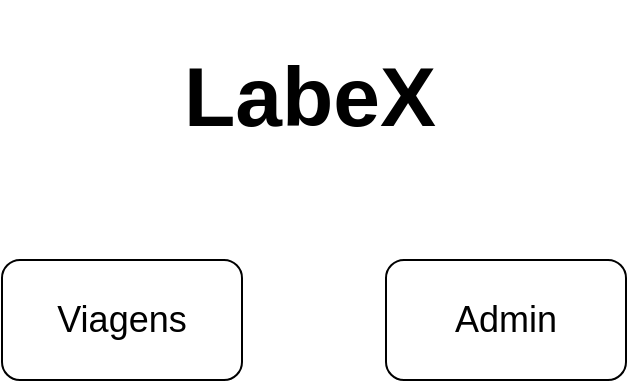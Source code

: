 <mxfile version="17.4.3" type="device" pages="7"><diagram id="0Jther94cfLfmynXB72U" name="Page-1"><mxGraphModel dx="1422" dy="762" grid="1" gridSize="10" guides="1" tooltips="1" connect="1" arrows="1" fold="1" page="1" pageScale="1" pageWidth="827" pageHeight="1169" background="none" math="0" shadow="0"><root><mxCell id="0"/><mxCell id="1" parent="0"/><mxCell id="aO0zNy20UuZ-IbMF9QKh-2" value="&lt;font style=&quot;font-size: 18px&quot;&gt;Viagens&lt;/font&gt;" style="rounded=1;whiteSpace=wrap;html=1;" vertex="1" parent="1"><mxGeometry x="258" y="400" width="120" height="60" as="geometry"/></mxCell><mxCell id="aO0zNy20UuZ-IbMF9QKh-4" value="&lt;font style=&quot;font-size: 18px&quot;&gt;Admin&lt;/font&gt;" style="rounded=1;whiteSpace=wrap;html=1;" vertex="1" parent="1"><mxGeometry x="450" y="400" width="120" height="60" as="geometry"/></mxCell><mxCell id="aO0zNy20UuZ-IbMF9QKh-5" value="&lt;h1&gt;&lt;font style=&quot;font-size: 42px&quot;&gt;LabeX&lt;/font&gt;&lt;/h1&gt;" style="text;html=1;strokeColor=none;fillColor=none;spacing=5;spacingTop=-20;whiteSpace=wrap;overflow=hidden;rounded=0;fontSize=18;" vertex="1" parent="1"><mxGeometry x="344" y="280" width="140" height="80" as="geometry"/></mxCell></root></mxGraphModel></diagram><diagram id="5sPibcJanGXFgZteqCum" name="Page-2"><mxGraphModel dx="1422" dy="1931" grid="1" gridSize="10" guides="1" tooltips="1" connect="1" arrows="1" fold="1" page="1" pageScale="1" pageWidth="827" pageHeight="1169" math="0" shadow="0"><root><mxCell id="0"/><mxCell id="1" parent="0"/><mxCell id="ppcW78UhkFrvSM0SwPn_-2" value="" style="rounded=0;whiteSpace=wrap;html=1;fontSize=36;" vertex="1" parent="1"><mxGeometry x="159" y="110" width="510" height="200" as="geometry"/></mxCell><mxCell id="ppcW78UhkFrvSM0SwPn_-7" value="" style="rounded=0;whiteSpace=wrap;html=1;fontSize=36;" vertex="1" parent="1"><mxGeometry x="159" y="330" width="510" height="200" as="geometry"/></mxCell><mxCell id="ppcW78UhkFrvSM0SwPn_-8" value="" style="rounded=0;whiteSpace=wrap;html=1;fontSize=36;" vertex="1" parent="1"><mxGeometry x="159" y="550" width="510" height="200" as="geometry"/></mxCell><mxCell id="ppcW78UhkFrvSM0SwPn_-10" value="&#10;&#10;&lt;h1 style=&quot;color: rgb(0, 0, 0); font-family: helvetica; font-style: normal; letter-spacing: normal; text-align: left; text-indent: 0px; text-transform: none; word-spacing: 0px; background-color: rgb(248, 249, 250);&quot;&gt;&lt;font style=&quot;font-size: 36px&quot;&gt;Lista de Viagens&lt;/font&gt;&lt;/h1&gt;&#10;&#10;" style="rounded=0;whiteSpace=wrap;html=1;fontSize=10;" vertex="1" parent="1"><mxGeometry x="4" y="20" width="820" height="60" as="geometry"/></mxCell><mxCell id="ppcW78UhkFrvSM0SwPn_-12" value="Voltar" style="rounded=1;whiteSpace=wrap;html=1;fontSize=12;" vertex="1" parent="1"><mxGeometry x="20" y="30" width="80" height="40" as="geometry"/></mxCell><mxCell id="ppcW78UhkFrvSM0SwPn_-13" value="Inscrever-se" style="rounded=1;whiteSpace=wrap;html=1;fontSize=10;" vertex="1" parent="1"><mxGeometry x="730" y="30" width="83" height="40" as="geometry"/></mxCell></root></mxGraphModel></diagram><diagram name="Page-3" id="oc9nFD3VWIYaUkNiYCda"><mxGraphModel dx="1422" dy="705" grid="1" gridSize="10" guides="1" tooltips="1" connect="1" arrows="1" fold="1" page="1" pageScale="1" pageWidth="827" pageHeight="1169" math="0" shadow="0"><root><mxCell id="xmqlf-JzmDYNTm_VSaX_-0"/><mxCell id="xmqlf-JzmDYNTm_VSaX_-1" parent="xmqlf-JzmDYNTm_VSaX_-0"/><mxCell id="xmqlf-JzmDYNTm_VSaX_-5" value="&lt;h1&gt;&lt;font style=&quot;font-size: 36px&quot; color=&quot;#0f0000&quot;&gt;Inscreva-se para uma viagem&lt;/font&gt;&lt;/h1&gt;" style="rounded=0;whiteSpace=wrap;html=1;fontSize=10;" vertex="1" parent="xmqlf-JzmDYNTm_VSaX_-1"><mxGeometry x="4" y="20" width="820" height="60" as="geometry"/></mxCell><mxCell id="xmqlf-JzmDYNTm_VSaX_-6" value="Voltar" style="rounded=1;whiteSpace=wrap;html=1;fontSize=12;" vertex="1" parent="xmqlf-JzmDYNTm_VSaX_-1"><mxGeometry x="20" y="30" width="80" height="40" as="geometry"/></mxCell><mxCell id="xmqlf-JzmDYNTm_VSaX_-7" value="&lt;font style=&quot;font-size: 12px&quot;&gt;Enviar&lt;/font&gt;" style="rounded=1;whiteSpace=wrap;html=1;fontSize=10;" vertex="1" parent="xmqlf-JzmDYNTm_VSaX_-1"><mxGeometry x="372.5" y="565" width="83" height="40" as="geometry"/></mxCell><mxCell id="2dALvkHnA4SRweILmsI6-0" value="&amp;nbsp; &amp;nbsp;Escolha uma viagem" style="rounded=1;whiteSpace=wrap;html=1;fontSize=12;fontColor=#0F0000;align=left;" vertex="1" parent="xmqlf-JzmDYNTm_VSaX_-1"><mxGeometry x="189" y="130" width="450" height="50" as="geometry"/></mxCell><mxCell id="2dALvkHnA4SRweILmsI6-1" value="&amp;nbsp; &amp;nbsp;Nome" style="rounded=1;whiteSpace=wrap;html=1;fontSize=12;fontColor=#0F0000;align=left;" vertex="1" parent="xmqlf-JzmDYNTm_VSaX_-1"><mxGeometry x="189" y="200" width="450" height="50" as="geometry"/></mxCell><mxCell id="2dALvkHnA4SRweILmsI6-2" value="&amp;nbsp; &amp;nbsp;Idade" style="rounded=1;whiteSpace=wrap;html=1;fontSize=12;fontColor=#0F0000;align=left;" vertex="1" parent="xmqlf-JzmDYNTm_VSaX_-1"><mxGeometry x="189" y="270" width="450" height="50" as="geometry"/></mxCell><mxCell id="2dALvkHnA4SRweILmsI6-3" value="&amp;nbsp; &amp;nbsp;Texto de Candidatura" style="rounded=1;whiteSpace=wrap;html=1;fontSize=12;fontColor=#0F0000;align=left;" vertex="1" parent="xmqlf-JzmDYNTm_VSaX_-1"><mxGeometry x="189" y="340" width="450" height="50" as="geometry"/></mxCell><mxCell id="2dALvkHnA4SRweILmsI6-4" value="&amp;nbsp; &amp;nbsp;Profissão" style="rounded=1;whiteSpace=wrap;html=1;fontSize=12;fontColor=#0F0000;align=left;" vertex="1" parent="xmqlf-JzmDYNTm_VSaX_-1"><mxGeometry x="189" y="410" width="450" height="50" as="geometry"/></mxCell><mxCell id="2dALvkHnA4SRweILmsI6-5" value="&amp;nbsp; &amp;nbsp;Escolha um País" style="rounded=1;whiteSpace=wrap;html=1;fontSize=12;fontColor=#0F0000;align=left;" vertex="1" parent="xmqlf-JzmDYNTm_VSaX_-1"><mxGeometry x="189" y="480" width="450" height="50" as="geometry"/></mxCell></root></mxGraphModel></diagram><diagram name="Page-4" id="25WSYRNt7ZruK0QJ0Ad6"><mxGraphModel dx="1422" dy="705" grid="1" gridSize="10" guides="1" tooltips="1" connect="1" arrows="1" fold="1" page="1" pageScale="1" pageWidth="827" pageHeight="1169" math="0" shadow="0"><root><mxCell id="LmC55LTtS0vtk8zVYTv2-0"/><mxCell id="LmC55LTtS0vtk8zVYTv2-1" parent="LmC55LTtS0vtk8zVYTv2-0"/><mxCell id="IOIwibsCVVQqPCd_SzWC-5" value="" style="rounded=1;whiteSpace=wrap;html=1;fontSize=12;fontColor=#0F0000;" vertex="1" parent="LmC55LTtS0vtk8zVYTv2-1"><mxGeometry x="160" y="260" width="510" height="310" as="geometry"/></mxCell><mxCell id="IOIwibsCVVQqPCd_SzWC-6" value="&lt;h1&gt;&lt;font style=&quot;font-size: 42px&quot;&gt;Login&lt;/font&gt;&lt;/h1&gt;" style="text;html=1;strokeColor=none;fillColor=none;spacing=5;spacingTop=-20;whiteSpace=wrap;overflow=hidden;rounded=0;fontSize=18;" vertex="1" parent="LmC55LTtS0vtk8zVYTv2-1"><mxGeometry x="344" y="270" width="140" height="80" as="geometry"/></mxCell><mxCell id="IOIwibsCVVQqPCd_SzWC-7" value="&lt;font style=&quot;font-size: 12px&quot;&gt;Entrar&lt;/font&gt;" style="rounded=1;whiteSpace=wrap;html=1;fontSize=10;" vertex="1" parent="LmC55LTtS0vtk8zVYTv2-1"><mxGeometry x="484" y="505" width="83" height="40" as="geometry"/></mxCell><mxCell id="IOIwibsCVVQqPCd_SzWC-8" value="&amp;nbsp; &amp;nbsp;E-mail" style="rounded=1;whiteSpace=wrap;html=1;fontSize=12;fontColor=#0F0000;align=left;" vertex="1" parent="LmC55LTtS0vtk8zVYTv2-1"><mxGeometry x="189" y="350" width="450" height="50" as="geometry"/></mxCell><mxCell id="IOIwibsCVVQqPCd_SzWC-9" value="&amp;nbsp; &amp;nbsp;Senha" style="rounded=1;whiteSpace=wrap;html=1;fontSize=12;fontColor=#0F0000;align=left;" vertex="1" parent="LmC55LTtS0vtk8zVYTv2-1"><mxGeometry x="189" y="420" width="450" height="50" as="geometry"/></mxCell><mxCell id="IOIwibsCVVQqPCd_SzWC-10" value="&lt;font style=&quot;font-size: 12px&quot;&gt;Voltar&lt;/font&gt;" style="rounded=1;whiteSpace=wrap;html=1;fontSize=10;" vertex="1" parent="LmC55LTtS0vtk8zVYTv2-1"><mxGeometry x="280" y="505" width="83" height="40" as="geometry"/></mxCell></root></mxGraphModel></diagram><diagram name="Page-5" id="R789xnxymrI6qDaZLCpE"><mxGraphModel dx="1422" dy="1874" grid="1" gridSize="10" guides="1" tooltips="1" connect="1" arrows="1" fold="1" page="1" pageScale="1" pageWidth="827" pageHeight="1169" math="0" shadow="0"><root><mxCell id="cIH_I_ROwTO6CvI0JMtS-0"/><mxCell id="cIH_I_ROwTO6CvI0JMtS-1" parent="cIH_I_ROwTO6CvI0JMtS-0"/><mxCell id="cIH_I_ROwTO6CvI0JMtS-2" value="" style="rounded=0;whiteSpace=wrap;html=1;fontSize=36;" vertex="1" parent="cIH_I_ROwTO6CvI0JMtS-1"><mxGeometry x="159" y="180" width="510" height="80" as="geometry"/></mxCell><mxCell id="cIH_I_ROwTO6CvI0JMtS-5" value="&lt;br&gt;&lt;br&gt;&lt;h1 style=&quot;color: rgb(0 , 0 , 0) ; font-family: &amp;#34;helvetica&amp;#34; ; font-style: normal ; letter-spacing: normal ; text-align: left ; text-indent: 0px ; text-transform: none ; word-spacing: 0px ; background-color: rgb(248 , 249 , 250)&quot;&gt;&lt;font style=&quot;font-size: 36px&quot;&gt;Painel Administrativo&lt;/font&gt;&lt;/h1&gt;&lt;br&gt;" style="rounded=0;whiteSpace=wrap;html=1;fontSize=10;" vertex="1" parent="cIH_I_ROwTO6CvI0JMtS-1"><mxGeometry x="4" y="20" width="820" height="60" as="geometry"/></mxCell><mxCell id="DtUWh9eXchK1PnJpfUGx-0" value="" style="rounded=0;whiteSpace=wrap;html=1;fontSize=36;" vertex="1" parent="cIH_I_ROwTO6CvI0JMtS-1"><mxGeometry x="159" y="280" width="510" height="80" as="geometry"/></mxCell><mxCell id="DtUWh9eXchK1PnJpfUGx-1" value="" style="rounded=0;whiteSpace=wrap;html=1;fontSize=36;" vertex="1" parent="cIH_I_ROwTO6CvI0JMtS-1"><mxGeometry x="159" y="380" width="510" height="80" as="geometry"/></mxCell><mxCell id="DtUWh9eXchK1PnJpfUGx-2" value="" style="rounded=0;whiteSpace=wrap;html=1;fontSize=36;" vertex="1" parent="cIH_I_ROwTO6CvI0JMtS-1"><mxGeometry x="159" y="480" width="510" height="80" as="geometry"/></mxCell><mxCell id="DtUWh9eXchK1PnJpfUGx-3" value="" style="rounded=1;whiteSpace=wrap;html=1;fontSize=12;fontColor=#0F0000;" vertex="1" parent="cIH_I_ROwTO6CvI0JMtS-1"><mxGeometry x="219" y="100" width="390" height="60" as="geometry"/></mxCell><mxCell id="DtUWh9eXchK1PnJpfUGx-5" value="Voltar" style="rounded=1;whiteSpace=wrap;html=1;fontSize=12;" vertex="1" parent="cIH_I_ROwTO6CvI0JMtS-1"><mxGeometry x="247.5" y="110" width="80" height="40" as="geometry"/></mxCell><mxCell id="DtUWh9eXchK1PnJpfUGx-6" value="Logout" style="rounded=1;whiteSpace=wrap;html=1;fontSize=12;" vertex="1" parent="cIH_I_ROwTO6CvI0JMtS-1"><mxGeometry x="497.5" y="110" width="83" height="40" as="geometry"/></mxCell><mxCell id="DtUWh9eXchK1PnJpfUGx-7" value="Criar Viagem" style="rounded=1;whiteSpace=wrap;html=1;fontSize=12;" vertex="1" parent="cIH_I_ROwTO6CvI0JMtS-1"><mxGeometry x="371.5" y="110" width="80" height="40" as="geometry"/></mxCell><mxCell id="DtUWh9eXchK1PnJpfUGx-9" value="" style="rounded=0;whiteSpace=wrap;html=1;fontSize=36;" vertex="1" parent="cIH_I_ROwTO6CvI0JMtS-1"><mxGeometry x="159" y="584.5" width="510" height="80" as="geometry"/></mxCell></root></mxGraphModel></diagram><diagram name="Page-6" id="34pWi-ErOYP4ZlHYXilC"><mxGraphModel dx="1422" dy="705" grid="1" gridSize="10" guides="1" tooltips="1" connect="1" arrows="1" fold="1" page="1" pageScale="1" pageWidth="827" pageHeight="1169" math="0" shadow="0"><root><mxCell id="GJKdf-4OZBT97OhbIpSC-0"/><mxCell id="GJKdf-4OZBT97OhbIpSC-1" parent="GJKdf-4OZBT97OhbIpSC-0"/><mxCell id="GJKdf-4OZBT97OhbIpSC-2" value="&lt;h1&gt;&lt;font color=&quot;#0f0000&quot;&gt;&lt;span style=&quot;font-size: 36px&quot;&gt;Planeta&lt;/span&gt;&lt;/font&gt;&lt;/h1&gt;" style="rounded=0;whiteSpace=wrap;html=1;fontSize=10;" vertex="1" parent="GJKdf-4OZBT97OhbIpSC-1"><mxGeometry x="4" y="20" width="820" height="60" as="geometry"/></mxCell><mxCell id="GJKdf-4OZBT97OhbIpSC-3" value="Voltar" style="rounded=1;whiteSpace=wrap;html=1;fontSize=12;" vertex="1" parent="GJKdf-4OZBT97OhbIpSC-1"><mxGeometry x="20" y="30" width="80" height="40" as="geometry"/></mxCell><mxCell id="GJKdf-4OZBT97OhbIpSC-5" value="" style="rounded=1;whiteSpace=wrap;html=1;fontSize=12;fontColor=#0F0000;align=left;" vertex="1" parent="GJKdf-4OZBT97OhbIpSC-1"><mxGeometry x="109" y="100" width="610" height="140" as="geometry"/></mxCell><mxCell id="_pxHNkmEQfnFo8e4UnvC-0" value="&lt;h1&gt;&lt;font color=&quot;#0f0000&quot; style=&quot;font-size: 26px&quot;&gt;Candidatos Pendentes&lt;/font&gt;&lt;/h1&gt;" style="rounded=0;whiteSpace=wrap;html=1;fontSize=10;" vertex="1" parent="GJKdf-4OZBT97OhbIpSC-1"><mxGeometry x="4" y="280" width="820" height="60" as="geometry"/></mxCell><mxCell id="_pxHNkmEQfnFo8e4UnvC-1" value="&lt;h1&gt;&lt;font color=&quot;#0f0000&quot; style=&quot;font-size: 26px&quot;&gt;Candidatos Aprovados&lt;/font&gt;&lt;/h1&gt;" style="rounded=0;whiteSpace=wrap;html=1;fontSize=10;" vertex="1" parent="GJKdf-4OZBT97OhbIpSC-1"><mxGeometry x="4" y="610" width="820" height="60" as="geometry"/></mxCell><mxCell id="_pxHNkmEQfnFo8e4UnvC-3" value="" style="rounded=1;whiteSpace=wrap;html=1;fontSize=26;fontColor=#0F0000;" vertex="1" parent="GJKdf-4OZBT97OhbIpSC-1"><mxGeometry x="74" y="700" width="200" height="60" as="geometry"/></mxCell><mxCell id="_pxHNkmEQfnFo8e4UnvC-4" value="" style="rounded=1;whiteSpace=wrap;html=1;fontSize=26;fontColor=#0F0000;" vertex="1" parent="GJKdf-4OZBT97OhbIpSC-1"><mxGeometry x="314" y="700" width="200" height="60" as="geometry"/></mxCell><mxCell id="_pxHNkmEQfnFo8e4UnvC-5" value="" style="rounded=1;whiteSpace=wrap;html=1;fontSize=26;fontColor=#0F0000;" vertex="1" parent="GJKdf-4OZBT97OhbIpSC-1"><mxGeometry x="553" y="700" width="200" height="60" as="geometry"/></mxCell><mxCell id="_pxHNkmEQfnFo8e4UnvC-6" value="" style="rounded=1;whiteSpace=wrap;html=1;fontSize=26;fontColor=#0F0000;" vertex="1" parent="GJKdf-4OZBT97OhbIpSC-1"><mxGeometry x="74" y="790" width="200" height="60" as="geometry"/></mxCell><mxCell id="_pxHNkmEQfnFo8e4UnvC-7" value="" style="rounded=1;whiteSpace=wrap;html=1;fontSize=26;fontColor=#0F0000;" vertex="1" parent="GJKdf-4OZBT97OhbIpSC-1"><mxGeometry x="314" y="790" width="200" height="60" as="geometry"/></mxCell><mxCell id="_pxHNkmEQfnFo8e4UnvC-8" value="" style="rounded=1;whiteSpace=wrap;html=1;fontSize=26;fontColor=#0F0000;" vertex="1" parent="GJKdf-4OZBT97OhbIpSC-1"><mxGeometry x="553" y="790" width="200" height="60" as="geometry"/></mxCell><mxCell id="_pxHNkmEQfnFo8e4UnvC-9" value="" style="rounded=1;whiteSpace=wrap;html=1;fontSize=26;fontColor=#0F0000;" vertex="1" parent="GJKdf-4OZBT97OhbIpSC-1"><mxGeometry x="74" y="880" width="200" height="60" as="geometry"/></mxCell><mxCell id="_pxHNkmEQfnFo8e4UnvC-10" value="" style="rounded=1;whiteSpace=wrap;html=1;fontSize=26;fontColor=#0F0000;" vertex="1" parent="GJKdf-4OZBT97OhbIpSC-1"><mxGeometry x="314" y="880" width="200" height="60" as="geometry"/></mxCell><mxCell id="_pxHNkmEQfnFo8e4UnvC-11" value="" style="rounded=1;whiteSpace=wrap;html=1;fontSize=26;fontColor=#0F0000;" vertex="1" parent="GJKdf-4OZBT97OhbIpSC-1"><mxGeometry x="553" y="880" width="200" height="60" as="geometry"/></mxCell><mxCell id="_pxHNkmEQfnFo8e4UnvC-12" value="" style="rounded=1;whiteSpace=wrap;html=1;fontSize=12;fontColor=#0F0000;align=left;" vertex="1" parent="GJKdf-4OZBT97OhbIpSC-1"><mxGeometry x="14" y="380" width="240" height="140" as="geometry"/></mxCell><mxCell id="_pxHNkmEQfnFo8e4UnvC-15" value="" style="rounded=1;whiteSpace=wrap;html=1;fontSize=12;fontColor=#0F0000;align=left;" vertex="1" parent="GJKdf-4OZBT97OhbIpSC-1"><mxGeometry x="294" y="380" width="240" height="140" as="geometry"/></mxCell><mxCell id="_pxHNkmEQfnFo8e4UnvC-16" value="" style="rounded=1;whiteSpace=wrap;html=1;fontSize=12;fontColor=#0F0000;align=left;" vertex="1" parent="GJKdf-4OZBT97OhbIpSC-1"><mxGeometry x="574" y="380" width="240" height="140" as="geometry"/></mxCell><mxCell id="_pxHNkmEQfnFo8e4UnvC-17" value="&lt;font style=&quot;font-size: 12px&quot;&gt;Aprovar&lt;/font&gt;" style="rounded=1;whiteSpace=wrap;html=1;fontSize=10;" vertex="1" parent="GJKdf-4OZBT97OhbIpSC-1"><mxGeometry x="40" y="470" width="83" height="40" as="geometry"/></mxCell><mxCell id="_pxHNkmEQfnFo8e4UnvC-18" value="&lt;font style=&quot;font-size: 12px&quot;&gt;Reprovar&lt;/font&gt;" style="rounded=1;whiteSpace=wrap;html=1;fontSize=10;" vertex="1" parent="GJKdf-4OZBT97OhbIpSC-1"><mxGeometry x="150" y="470" width="83" height="40" as="geometry"/></mxCell><mxCell id="_pxHNkmEQfnFo8e4UnvC-19" value="&lt;font style=&quot;font-size: 12px&quot;&gt;Aprovar&lt;/font&gt;" style="rounded=1;whiteSpace=wrap;html=1;fontSize=10;" vertex="1" parent="GJKdf-4OZBT97OhbIpSC-1"><mxGeometry x="317" y="470" width="83" height="40" as="geometry"/></mxCell><mxCell id="_pxHNkmEQfnFo8e4UnvC-20" value="&lt;font style=&quot;font-size: 12px&quot;&gt;Reprovar&lt;/font&gt;" style="rounded=1;whiteSpace=wrap;html=1;fontSize=10;" vertex="1" parent="GJKdf-4OZBT97OhbIpSC-1"><mxGeometry x="427" y="470" width="83" height="40" as="geometry"/></mxCell><mxCell id="_pxHNkmEQfnFo8e4UnvC-21" value="&lt;font style=&quot;font-size: 12px&quot;&gt;Aprovar&lt;/font&gt;" style="rounded=1;whiteSpace=wrap;html=1;fontSize=10;" vertex="1" parent="GJKdf-4OZBT97OhbIpSC-1"><mxGeometry x="597.5" y="470" width="83" height="40" as="geometry"/></mxCell><mxCell id="_pxHNkmEQfnFo8e4UnvC-22" value="&lt;font style=&quot;font-size: 12px&quot;&gt;Reprovar&lt;/font&gt;" style="rounded=1;whiteSpace=wrap;html=1;fontSize=10;" vertex="1" parent="GJKdf-4OZBT97OhbIpSC-1"><mxGeometry x="707.5" y="470" width="83" height="40" as="geometry"/></mxCell></root></mxGraphModel></diagram><diagram name="Page-7" id="bKbs3DEUmslzNHvFsMCA"><mxGraphModel dx="1422" dy="705" grid="1" gridSize="10" guides="1" tooltips="1" connect="1" arrows="1" fold="1" page="1" pageScale="1" pageWidth="827" pageHeight="1169" math="0" shadow="0"><root><mxCell id="G1iq1TstzjxJY5C2dnMs-0"/><mxCell id="G1iq1TstzjxJY5C2dnMs-1" parent="G1iq1TstzjxJY5C2dnMs-0"/><mxCell id="G1iq1TstzjxJY5C2dnMs-2" value="&lt;h1&gt;&lt;font style=&quot;font-size: 36px&quot; color=&quot;#0f0000&quot;&gt;Criar viagem&lt;/font&gt;&lt;/h1&gt;" style="rounded=0;whiteSpace=wrap;html=1;fontSize=10;" vertex="1" parent="G1iq1TstzjxJY5C2dnMs-1"><mxGeometry x="4" y="20" width="820" height="60" as="geometry"/></mxCell><mxCell id="G1iq1TstzjxJY5C2dnMs-3" value="Voltar" style="rounded=1;whiteSpace=wrap;html=1;fontSize=12;" vertex="1" parent="G1iq1TstzjxJY5C2dnMs-1"><mxGeometry x="20" y="30" width="80" height="40" as="geometry"/></mxCell><mxCell id="G1iq1TstzjxJY5C2dnMs-4" value="&lt;font style=&quot;font-size: 12px&quot;&gt;Criar&lt;/font&gt;" style="rounded=1;whiteSpace=wrap;html=1;fontSize=10;" vertex="1" parent="G1iq1TstzjxJY5C2dnMs-1"><mxGeometry x="372" y="490" width="83" height="40" as="geometry"/></mxCell><mxCell id="G1iq1TstzjxJY5C2dnMs-5" value="&amp;nbsp; &amp;nbsp;Nome" style="rounded=1;whiteSpace=wrap;html=1;fontSize=12;fontColor=#0F0000;align=left;" vertex="1" parent="G1iq1TstzjxJY5C2dnMs-1"><mxGeometry x="189" y="130" width="450" height="50" as="geometry"/></mxCell><mxCell id="G1iq1TstzjxJY5C2dnMs-6" value="&amp;nbsp; &amp;nbsp;Escolha um planeta" style="rounded=1;whiteSpace=wrap;html=1;fontSize=12;fontColor=#0F0000;align=left;" vertex="1" parent="G1iq1TstzjxJY5C2dnMs-1"><mxGeometry x="189" y="200" width="450" height="50" as="geometry"/></mxCell><mxCell id="G1iq1TstzjxJY5C2dnMs-7" value="&amp;nbsp; &amp;nbsp;dd/mm/aaaa" style="rounded=1;whiteSpace=wrap;html=1;fontSize=12;fontColor=#0F0000;align=left;" vertex="1" parent="G1iq1TstzjxJY5C2dnMs-1"><mxGeometry x="189" y="270" width="450" height="50" as="geometry"/></mxCell><mxCell id="G1iq1TstzjxJY5C2dnMs-8" value="&amp;nbsp; &amp;nbsp;Descrição" style="rounded=1;whiteSpace=wrap;html=1;fontSize=12;fontColor=#0F0000;align=left;" vertex="1" parent="G1iq1TstzjxJY5C2dnMs-1"><mxGeometry x="189" y="340" width="450" height="50" as="geometry"/></mxCell><mxCell id="G1iq1TstzjxJY5C2dnMs-9" value="&amp;nbsp; &amp;nbsp;Duração em dias" style="rounded=1;whiteSpace=wrap;html=1;fontSize=12;fontColor=#0F0000;align=left;" vertex="1" parent="G1iq1TstzjxJY5C2dnMs-1"><mxGeometry x="189" y="410" width="450" height="50" as="geometry"/></mxCell></root></mxGraphModel></diagram></mxfile>